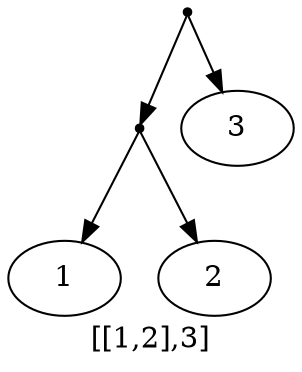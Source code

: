 digraph Simple {
    label="[[1,2],3]"
    r3 -> { r1 3}
    r1 -> {1 2}
    r3 [shape=point]
    r1 [shape=point]
}